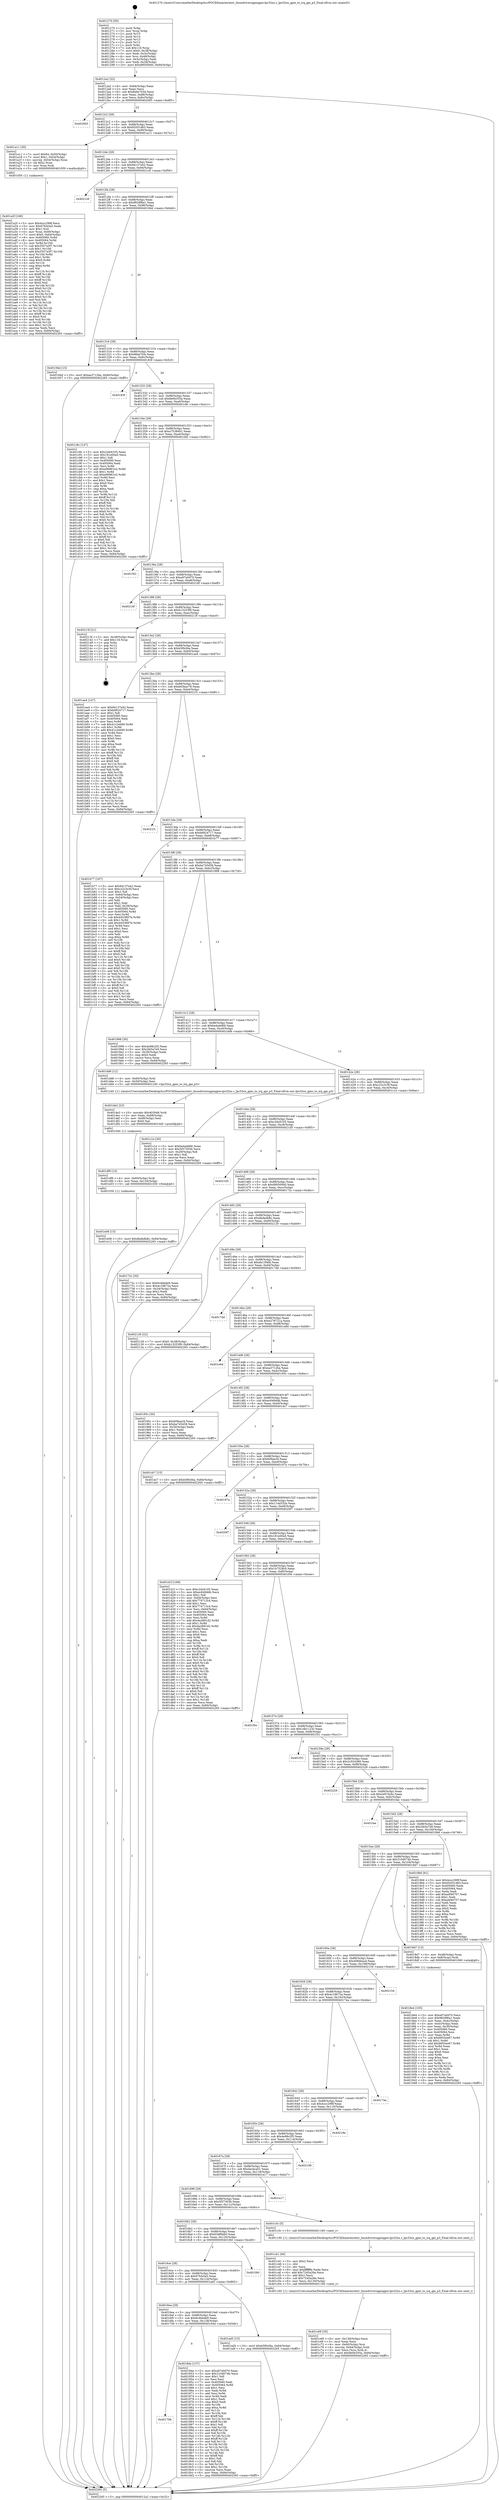 digraph "0x401270" {
  label = "0x401270 (/mnt/c/Users/mathe/Desktop/tcc/POCII/binaries/extr_linuxdriversgpiogpio-lpc32xx.c_lpc32xx_gpio_to_irq_gpi_p3_Final-ollvm.out::main(0))"
  labelloc = "t"
  node[shape=record]

  Entry [label="",width=0.3,height=0.3,shape=circle,fillcolor=black,style=filled]
  "0x4012a2" [label="{
     0x4012a2 [32]\l
     | [instrs]\l
     &nbsp;&nbsp;0x4012a2 \<+6\>: mov -0x84(%rbp),%eax\l
     &nbsp;&nbsp;0x4012a8 \<+2\>: mov %eax,%ecx\l
     &nbsp;&nbsp;0x4012aa \<+6\>: sub $0x8ebe703d,%ecx\l
     &nbsp;&nbsp;0x4012b0 \<+6\>: mov %eax,-0x88(%rbp)\l
     &nbsp;&nbsp;0x4012b6 \<+6\>: mov %ecx,-0x8c(%rbp)\l
     &nbsp;&nbsp;0x4012bc \<+6\>: je 0000000000402065 \<main+0xdf5\>\l
  }"]
  "0x402065" [label="{
     0x402065\l
  }", style=dashed]
  "0x4012c2" [label="{
     0x4012c2 [28]\l
     | [instrs]\l
     &nbsp;&nbsp;0x4012c2 \<+5\>: jmp 00000000004012c7 \<main+0x57\>\l
     &nbsp;&nbsp;0x4012c7 \<+6\>: mov -0x88(%rbp),%eax\l
     &nbsp;&nbsp;0x4012cd \<+5\>: sub $0x92051d63,%eax\l
     &nbsp;&nbsp;0x4012d2 \<+6\>: mov %eax,-0x90(%rbp)\l
     &nbsp;&nbsp;0x4012d8 \<+6\>: je 0000000000401a11 \<main+0x7a1\>\l
  }"]
  Exit [label="",width=0.3,height=0.3,shape=circle,fillcolor=black,style=filled,peripheries=2]
  "0x401a11" [label="{
     0x401a11 [30]\l
     | [instrs]\l
     &nbsp;&nbsp;0x401a11 \<+7\>: movl $0x64,-0x50(%rbp)\l
     &nbsp;&nbsp;0x401a18 \<+7\>: movl $0x1,-0x54(%rbp)\l
     &nbsp;&nbsp;0x401a1f \<+4\>: movslq -0x54(%rbp),%rax\l
     &nbsp;&nbsp;0x401a23 \<+4\>: shl $0x2,%rax\l
     &nbsp;&nbsp;0x401a27 \<+3\>: mov %rax,%rdi\l
     &nbsp;&nbsp;0x401a2a \<+5\>: call 0000000000401050 \<malloc@plt\>\l
     | [calls]\l
     &nbsp;&nbsp;0x401050 \{1\} (unknown)\l
  }"]
  "0x4012de" [label="{
     0x4012de [28]\l
     | [instrs]\l
     &nbsp;&nbsp;0x4012de \<+5\>: jmp 00000000004012e3 \<main+0x73\>\l
     &nbsp;&nbsp;0x4012e3 \<+6\>: mov -0x88(%rbp),%eax\l
     &nbsp;&nbsp;0x4012e9 \<+5\>: sub $0x94137e42,%eax\l
     &nbsp;&nbsp;0x4012ee \<+6\>: mov %eax,-0x94(%rbp)\l
     &nbsp;&nbsp;0x4012f4 \<+6\>: je 00000000004021c6 \<main+0xf56\>\l
  }"]
  "0x401e08" [label="{
     0x401e08 [15]\l
     | [instrs]\l
     &nbsp;&nbsp;0x401e08 \<+10\>: movl $0xdbdedb8c,-0x84(%rbp)\l
     &nbsp;&nbsp;0x401e12 \<+5\>: jmp 0000000000402265 \<main+0xff5\>\l
  }"]
  "0x4021c6" [label="{
     0x4021c6\l
  }", style=dashed]
  "0x4012fa" [label="{
     0x4012fa [28]\l
     | [instrs]\l
     &nbsp;&nbsp;0x4012fa \<+5\>: jmp 00000000004012ff \<main+0x8f\>\l
     &nbsp;&nbsp;0x4012ff \<+6\>: mov -0x88(%rbp),%eax\l
     &nbsp;&nbsp;0x401305 \<+5\>: sub $0x9828f6a1,%eax\l
     &nbsp;&nbsp;0x40130a \<+6\>: mov %eax,-0x98(%rbp)\l
     &nbsp;&nbsp;0x401310 \<+6\>: je 000000000040194d \<main+0x6dd\>\l
  }"]
  "0x401df9" [label="{
     0x401df9 [15]\l
     | [instrs]\l
     &nbsp;&nbsp;0x401df9 \<+4\>: mov -0x60(%rbp),%rdi\l
     &nbsp;&nbsp;0x401dfd \<+6\>: mov %eax,-0x134(%rbp)\l
     &nbsp;&nbsp;0x401e03 \<+5\>: call 0000000000401030 \<free@plt\>\l
     | [calls]\l
     &nbsp;&nbsp;0x401030 \{1\} (unknown)\l
  }"]
  "0x40194d" [label="{
     0x40194d [15]\l
     | [instrs]\l
     &nbsp;&nbsp;0x40194d \<+10\>: movl $0xea3712be,-0x84(%rbp)\l
     &nbsp;&nbsp;0x401957 \<+5\>: jmp 0000000000402265 \<main+0xff5\>\l
  }"]
  "0x401316" [label="{
     0x401316 [28]\l
     | [instrs]\l
     &nbsp;&nbsp;0x401316 \<+5\>: jmp 000000000040131b \<main+0xab\>\l
     &nbsp;&nbsp;0x40131b \<+6\>: mov -0x88(%rbp),%eax\l
     &nbsp;&nbsp;0x401321 \<+5\>: sub $0x98ab7fcb,%eax\l
     &nbsp;&nbsp;0x401326 \<+6\>: mov %eax,-0x9c(%rbp)\l
     &nbsp;&nbsp;0x40132c \<+6\>: je 000000000040183f \<main+0x5cf\>\l
  }"]
  "0x401de2" [label="{
     0x401de2 [23]\l
     | [instrs]\l
     &nbsp;&nbsp;0x401de2 \<+10\>: movabs $0x4030d6,%rdi\l
     &nbsp;&nbsp;0x401dec \<+3\>: mov %eax,-0x68(%rbp)\l
     &nbsp;&nbsp;0x401def \<+3\>: mov -0x68(%rbp),%esi\l
     &nbsp;&nbsp;0x401df2 \<+2\>: mov $0x0,%al\l
     &nbsp;&nbsp;0x401df4 \<+5\>: call 0000000000401040 \<printf@plt\>\l
     | [calls]\l
     &nbsp;&nbsp;0x401040 \{1\} (unknown)\l
  }"]
  "0x40183f" [label="{
     0x40183f\l
  }", style=dashed]
  "0x401332" [label="{
     0x401332 [28]\l
     | [instrs]\l
     &nbsp;&nbsp;0x401332 \<+5\>: jmp 0000000000401337 \<main+0xc7\>\l
     &nbsp;&nbsp;0x401337 \<+6\>: mov -0x88(%rbp),%eax\l
     &nbsp;&nbsp;0x40133d \<+5\>: sub $0x9e0b355a,%eax\l
     &nbsp;&nbsp;0x401342 \<+6\>: mov %eax,-0xa0(%rbp)\l
     &nbsp;&nbsp;0x401348 \<+6\>: je 0000000000401c8c \<main+0xa1c\>\l
  }"]
  "0x401c69" [label="{
     0x401c69 [35]\l
     | [instrs]\l
     &nbsp;&nbsp;0x401c69 \<+6\>: mov -0x130(%rbp),%ecx\l
     &nbsp;&nbsp;0x401c6f \<+3\>: imul %eax,%ecx\l
     &nbsp;&nbsp;0x401c72 \<+4\>: mov -0x60(%rbp),%rsi\l
     &nbsp;&nbsp;0x401c76 \<+4\>: movslq -0x64(%rbp),%rdi\l
     &nbsp;&nbsp;0x401c7a \<+3\>: mov %ecx,(%rsi,%rdi,4)\l
     &nbsp;&nbsp;0x401c7d \<+10\>: movl $0x9e0b355a,-0x84(%rbp)\l
     &nbsp;&nbsp;0x401c87 \<+5\>: jmp 0000000000402265 \<main+0xff5\>\l
  }"]
  "0x401c8c" [label="{
     0x401c8c [147]\l
     | [instrs]\l
     &nbsp;&nbsp;0x401c8c \<+5\>: mov $0xc2dc6105,%eax\l
     &nbsp;&nbsp;0x401c91 \<+5\>: mov $0x181e00a5,%ecx\l
     &nbsp;&nbsp;0x401c96 \<+2\>: mov $0x1,%dl\l
     &nbsp;&nbsp;0x401c98 \<+7\>: mov 0x405060,%esi\l
     &nbsp;&nbsp;0x401c9f \<+7\>: mov 0x405064,%edi\l
     &nbsp;&nbsp;0x401ca6 \<+3\>: mov %esi,%r8d\l
     &nbsp;&nbsp;0x401ca9 \<+7\>: add $0xe96861e2,%r8d\l
     &nbsp;&nbsp;0x401cb0 \<+4\>: sub $0x1,%r8d\l
     &nbsp;&nbsp;0x401cb4 \<+7\>: sub $0xe96861e2,%r8d\l
     &nbsp;&nbsp;0x401cbb \<+4\>: imul %r8d,%esi\l
     &nbsp;&nbsp;0x401cbf \<+3\>: and $0x1,%esi\l
     &nbsp;&nbsp;0x401cc2 \<+3\>: cmp $0x0,%esi\l
     &nbsp;&nbsp;0x401cc5 \<+4\>: sete %r9b\l
     &nbsp;&nbsp;0x401cc9 \<+3\>: cmp $0xa,%edi\l
     &nbsp;&nbsp;0x401ccc \<+4\>: setl %r10b\l
     &nbsp;&nbsp;0x401cd0 \<+3\>: mov %r9b,%r11b\l
     &nbsp;&nbsp;0x401cd3 \<+4\>: xor $0xff,%r11b\l
     &nbsp;&nbsp;0x401cd7 \<+3\>: mov %r10b,%bl\l
     &nbsp;&nbsp;0x401cda \<+3\>: xor $0xff,%bl\l
     &nbsp;&nbsp;0x401cdd \<+3\>: xor $0x0,%dl\l
     &nbsp;&nbsp;0x401ce0 \<+3\>: mov %r11b,%r14b\l
     &nbsp;&nbsp;0x401ce3 \<+4\>: and $0x0,%r14b\l
     &nbsp;&nbsp;0x401ce7 \<+3\>: and %dl,%r9b\l
     &nbsp;&nbsp;0x401cea \<+3\>: mov %bl,%r15b\l
     &nbsp;&nbsp;0x401ced \<+4\>: and $0x0,%r15b\l
     &nbsp;&nbsp;0x401cf1 \<+3\>: and %dl,%r10b\l
     &nbsp;&nbsp;0x401cf4 \<+3\>: or %r9b,%r14b\l
     &nbsp;&nbsp;0x401cf7 \<+3\>: or %r10b,%r15b\l
     &nbsp;&nbsp;0x401cfa \<+3\>: xor %r15b,%r14b\l
     &nbsp;&nbsp;0x401cfd \<+3\>: or %bl,%r11b\l
     &nbsp;&nbsp;0x401d00 \<+4\>: xor $0xff,%r11b\l
     &nbsp;&nbsp;0x401d04 \<+3\>: or $0x0,%dl\l
     &nbsp;&nbsp;0x401d07 \<+3\>: and %dl,%r11b\l
     &nbsp;&nbsp;0x401d0a \<+3\>: or %r11b,%r14b\l
     &nbsp;&nbsp;0x401d0d \<+4\>: test $0x1,%r14b\l
     &nbsp;&nbsp;0x401d11 \<+3\>: cmovne %ecx,%eax\l
     &nbsp;&nbsp;0x401d14 \<+6\>: mov %eax,-0x84(%rbp)\l
     &nbsp;&nbsp;0x401d1a \<+5\>: jmp 0000000000402265 \<main+0xff5\>\l
  }"]
  "0x40134e" [label="{
     0x40134e [28]\l
     | [instrs]\l
     &nbsp;&nbsp;0x40134e \<+5\>: jmp 0000000000401353 \<main+0xe3\>\l
     &nbsp;&nbsp;0x401353 \<+6\>: mov -0x88(%rbp),%eax\l
     &nbsp;&nbsp;0x401359 \<+5\>: sub $0xa7538401,%eax\l
     &nbsp;&nbsp;0x40135e \<+6\>: mov %eax,-0xa4(%rbp)\l
     &nbsp;&nbsp;0x401364 \<+6\>: je 0000000000401fd2 \<main+0xd62\>\l
  }"]
  "0x401c41" [label="{
     0x401c41 [40]\l
     | [instrs]\l
     &nbsp;&nbsp;0x401c41 \<+5\>: mov $0x2,%ecx\l
     &nbsp;&nbsp;0x401c46 \<+1\>: cltd\l
     &nbsp;&nbsp;0x401c47 \<+2\>: idiv %ecx\l
     &nbsp;&nbsp;0x401c49 \<+6\>: imul $0xfffffffe,%edx,%ecx\l
     &nbsp;&nbsp;0x401c4f \<+6\>: add $0x7245a28e,%ecx\l
     &nbsp;&nbsp;0x401c55 \<+3\>: add $0x1,%ecx\l
     &nbsp;&nbsp;0x401c58 \<+6\>: sub $0x7245a28e,%ecx\l
     &nbsp;&nbsp;0x401c5e \<+6\>: mov %ecx,-0x130(%rbp)\l
     &nbsp;&nbsp;0x401c64 \<+5\>: call 0000000000401160 \<next_i\>\l
     | [calls]\l
     &nbsp;&nbsp;0x401160 \{1\} (/mnt/c/Users/mathe/Desktop/tcc/POCII/binaries/extr_linuxdriversgpiogpio-lpc32xx.c_lpc32xx_gpio_to_irq_gpi_p3_Final-ollvm.out::next_i)\l
  }"]
  "0x401fd2" [label="{
     0x401fd2\l
  }", style=dashed]
  "0x40136a" [label="{
     0x40136a [28]\l
     | [instrs]\l
     &nbsp;&nbsp;0x40136a \<+5\>: jmp 000000000040136f \<main+0xff\>\l
     &nbsp;&nbsp;0x40136f \<+6\>: mov -0x88(%rbp),%eax\l
     &nbsp;&nbsp;0x401375 \<+5\>: sub $0xa97a0d70,%eax\l
     &nbsp;&nbsp;0x40137a \<+6\>: mov %eax,-0xa8(%rbp)\l
     &nbsp;&nbsp;0x401380 \<+6\>: je 000000000040216f \<main+0xeff\>\l
  }"]
  "0x401a2f" [label="{
     0x401a2f [166]\l
     | [instrs]\l
     &nbsp;&nbsp;0x401a2f \<+5\>: mov $0x4ccc299f,%ecx\l
     &nbsp;&nbsp;0x401a34 \<+5\>: mov $0x67fcb3a5,%edx\l
     &nbsp;&nbsp;0x401a39 \<+3\>: mov $0x1,%sil\l
     &nbsp;&nbsp;0x401a3c \<+4\>: mov %rax,-0x60(%rbp)\l
     &nbsp;&nbsp;0x401a40 \<+7\>: movl $0x0,-0x64(%rbp)\l
     &nbsp;&nbsp;0x401a47 \<+8\>: mov 0x405060,%r8d\l
     &nbsp;&nbsp;0x401a4f \<+8\>: mov 0x405064,%r9d\l
     &nbsp;&nbsp;0x401a57 \<+3\>: mov %r8d,%r10d\l
     &nbsp;&nbsp;0x401a5a \<+7\>: sub $0x3557a3f7,%r10d\l
     &nbsp;&nbsp;0x401a61 \<+4\>: sub $0x1,%r10d\l
     &nbsp;&nbsp;0x401a65 \<+7\>: add $0x3557a3f7,%r10d\l
     &nbsp;&nbsp;0x401a6c \<+4\>: imul %r10d,%r8d\l
     &nbsp;&nbsp;0x401a70 \<+4\>: and $0x1,%r8d\l
     &nbsp;&nbsp;0x401a74 \<+4\>: cmp $0x0,%r8d\l
     &nbsp;&nbsp;0x401a78 \<+4\>: sete %r11b\l
     &nbsp;&nbsp;0x401a7c \<+4\>: cmp $0xa,%r9d\l
     &nbsp;&nbsp;0x401a80 \<+3\>: setl %bl\l
     &nbsp;&nbsp;0x401a83 \<+3\>: mov %r11b,%r14b\l
     &nbsp;&nbsp;0x401a86 \<+4\>: xor $0xff,%r14b\l
     &nbsp;&nbsp;0x401a8a \<+3\>: mov %bl,%r15b\l
     &nbsp;&nbsp;0x401a8d \<+4\>: xor $0xff,%r15b\l
     &nbsp;&nbsp;0x401a91 \<+4\>: xor $0x0,%sil\l
     &nbsp;&nbsp;0x401a95 \<+3\>: mov %r14b,%r12b\l
     &nbsp;&nbsp;0x401a98 \<+4\>: and $0x0,%r12b\l
     &nbsp;&nbsp;0x401a9c \<+3\>: and %sil,%r11b\l
     &nbsp;&nbsp;0x401a9f \<+3\>: mov %r15b,%r13b\l
     &nbsp;&nbsp;0x401aa2 \<+4\>: and $0x0,%r13b\l
     &nbsp;&nbsp;0x401aa6 \<+3\>: and %sil,%bl\l
     &nbsp;&nbsp;0x401aa9 \<+3\>: or %r11b,%r12b\l
     &nbsp;&nbsp;0x401aac \<+3\>: or %bl,%r13b\l
     &nbsp;&nbsp;0x401aaf \<+3\>: xor %r13b,%r12b\l
     &nbsp;&nbsp;0x401ab2 \<+3\>: or %r15b,%r14b\l
     &nbsp;&nbsp;0x401ab5 \<+4\>: xor $0xff,%r14b\l
     &nbsp;&nbsp;0x401ab9 \<+4\>: or $0x0,%sil\l
     &nbsp;&nbsp;0x401abd \<+3\>: and %sil,%r14b\l
     &nbsp;&nbsp;0x401ac0 \<+3\>: or %r14b,%r12b\l
     &nbsp;&nbsp;0x401ac3 \<+4\>: test $0x1,%r12b\l
     &nbsp;&nbsp;0x401ac7 \<+3\>: cmovne %edx,%ecx\l
     &nbsp;&nbsp;0x401aca \<+6\>: mov %ecx,-0x84(%rbp)\l
     &nbsp;&nbsp;0x401ad0 \<+5\>: jmp 0000000000402265 \<main+0xff5\>\l
  }"]
  "0x40216f" [label="{
     0x40216f\l
  }", style=dashed]
  "0x401386" [label="{
     0x401386 [28]\l
     | [instrs]\l
     &nbsp;&nbsp;0x401386 \<+5\>: jmp 000000000040138b \<main+0x11b\>\l
     &nbsp;&nbsp;0x40138b \<+6\>: mov -0x88(%rbp),%eax\l
     &nbsp;&nbsp;0x401391 \<+5\>: sub $0xb13253f9,%eax\l
     &nbsp;&nbsp;0x401396 \<+6\>: mov %eax,-0xac(%rbp)\l
     &nbsp;&nbsp;0x40139c \<+6\>: je 000000000040213f \<main+0xecf\>\l
  }"]
  "0x4018e4" [label="{
     0x4018e4 [105]\l
     | [instrs]\l
     &nbsp;&nbsp;0x4018e4 \<+5\>: mov $0xa97a0d70,%ecx\l
     &nbsp;&nbsp;0x4018e9 \<+5\>: mov $0x9828f6a1,%edx\l
     &nbsp;&nbsp;0x4018ee \<+3\>: mov %eax,-0x4c(%rbp)\l
     &nbsp;&nbsp;0x4018f1 \<+3\>: mov -0x4c(%rbp),%eax\l
     &nbsp;&nbsp;0x4018f4 \<+3\>: mov %eax,-0x30(%rbp)\l
     &nbsp;&nbsp;0x4018f7 \<+7\>: mov 0x405060,%eax\l
     &nbsp;&nbsp;0x4018fe \<+7\>: mov 0x405064,%esi\l
     &nbsp;&nbsp;0x401905 \<+3\>: mov %eax,%r8d\l
     &nbsp;&nbsp;0x401908 \<+7\>: sub $0x6855ee67,%r8d\l
     &nbsp;&nbsp;0x40190f \<+4\>: sub $0x1,%r8d\l
     &nbsp;&nbsp;0x401913 \<+7\>: add $0x6855ee67,%r8d\l
     &nbsp;&nbsp;0x40191a \<+4\>: imul %r8d,%eax\l
     &nbsp;&nbsp;0x40191e \<+3\>: and $0x1,%eax\l
     &nbsp;&nbsp;0x401921 \<+3\>: cmp $0x0,%eax\l
     &nbsp;&nbsp;0x401924 \<+4\>: sete %r9b\l
     &nbsp;&nbsp;0x401928 \<+3\>: cmp $0xa,%esi\l
     &nbsp;&nbsp;0x40192b \<+4\>: setl %r10b\l
     &nbsp;&nbsp;0x40192f \<+3\>: mov %r9b,%r11b\l
     &nbsp;&nbsp;0x401932 \<+3\>: and %r10b,%r11b\l
     &nbsp;&nbsp;0x401935 \<+3\>: xor %r10b,%r9b\l
     &nbsp;&nbsp;0x401938 \<+3\>: or %r9b,%r11b\l
     &nbsp;&nbsp;0x40193b \<+4\>: test $0x1,%r11b\l
     &nbsp;&nbsp;0x40193f \<+3\>: cmovne %edx,%ecx\l
     &nbsp;&nbsp;0x401942 \<+6\>: mov %ecx,-0x84(%rbp)\l
     &nbsp;&nbsp;0x401948 \<+5\>: jmp 0000000000402265 \<main+0xff5\>\l
  }"]
  "0x40213f" [label="{
     0x40213f [21]\l
     | [instrs]\l
     &nbsp;&nbsp;0x40213f \<+3\>: mov -0x38(%rbp),%eax\l
     &nbsp;&nbsp;0x402142 \<+7\>: add $0x118,%rsp\l
     &nbsp;&nbsp;0x402149 \<+1\>: pop %rbx\l
     &nbsp;&nbsp;0x40214a \<+2\>: pop %r12\l
     &nbsp;&nbsp;0x40214c \<+2\>: pop %r13\l
     &nbsp;&nbsp;0x40214e \<+2\>: pop %r14\l
     &nbsp;&nbsp;0x402150 \<+2\>: pop %r15\l
     &nbsp;&nbsp;0x402152 \<+1\>: pop %rbp\l
     &nbsp;&nbsp;0x402153 \<+1\>: ret\l
  }"]
  "0x4013a2" [label="{
     0x4013a2 [28]\l
     | [instrs]\l
     &nbsp;&nbsp;0x4013a2 \<+5\>: jmp 00000000004013a7 \<main+0x137\>\l
     &nbsp;&nbsp;0x4013a7 \<+6\>: mov -0x88(%rbp),%eax\l
     &nbsp;&nbsp;0x4013ad \<+5\>: sub $0xb5f0cf4a,%eax\l
     &nbsp;&nbsp;0x4013b2 \<+6\>: mov %eax,-0xb0(%rbp)\l
     &nbsp;&nbsp;0x4013b8 \<+6\>: je 0000000000401ae4 \<main+0x874\>\l
  }"]
  "0x401706" [label="{
     0x401706\l
  }", style=dashed]
  "0x401ae4" [label="{
     0x401ae4 [147]\l
     | [instrs]\l
     &nbsp;&nbsp;0x401ae4 \<+5\>: mov $0x94137e42,%eax\l
     &nbsp;&nbsp;0x401ae9 \<+5\>: mov $0xb6824717,%ecx\l
     &nbsp;&nbsp;0x401aee \<+2\>: mov $0x1,%dl\l
     &nbsp;&nbsp;0x401af0 \<+7\>: mov 0x405060,%esi\l
     &nbsp;&nbsp;0x401af7 \<+7\>: mov 0x405064,%edi\l
     &nbsp;&nbsp;0x401afe \<+3\>: mov %esi,%r8d\l
     &nbsp;&nbsp;0x401b01 \<+7\>: sub $0x41c2eb90,%r8d\l
     &nbsp;&nbsp;0x401b08 \<+4\>: sub $0x1,%r8d\l
     &nbsp;&nbsp;0x401b0c \<+7\>: add $0x41c2eb90,%r8d\l
     &nbsp;&nbsp;0x401b13 \<+4\>: imul %r8d,%esi\l
     &nbsp;&nbsp;0x401b17 \<+3\>: and $0x1,%esi\l
     &nbsp;&nbsp;0x401b1a \<+3\>: cmp $0x0,%esi\l
     &nbsp;&nbsp;0x401b1d \<+4\>: sete %r9b\l
     &nbsp;&nbsp;0x401b21 \<+3\>: cmp $0xa,%edi\l
     &nbsp;&nbsp;0x401b24 \<+4\>: setl %r10b\l
     &nbsp;&nbsp;0x401b28 \<+3\>: mov %r9b,%r11b\l
     &nbsp;&nbsp;0x401b2b \<+4\>: xor $0xff,%r11b\l
     &nbsp;&nbsp;0x401b2f \<+3\>: mov %r10b,%bl\l
     &nbsp;&nbsp;0x401b32 \<+3\>: xor $0xff,%bl\l
     &nbsp;&nbsp;0x401b35 \<+3\>: xor $0x0,%dl\l
     &nbsp;&nbsp;0x401b38 \<+3\>: mov %r11b,%r14b\l
     &nbsp;&nbsp;0x401b3b \<+4\>: and $0x0,%r14b\l
     &nbsp;&nbsp;0x401b3f \<+3\>: and %dl,%r9b\l
     &nbsp;&nbsp;0x401b42 \<+3\>: mov %bl,%r15b\l
     &nbsp;&nbsp;0x401b45 \<+4\>: and $0x0,%r15b\l
     &nbsp;&nbsp;0x401b49 \<+3\>: and %dl,%r10b\l
     &nbsp;&nbsp;0x401b4c \<+3\>: or %r9b,%r14b\l
     &nbsp;&nbsp;0x401b4f \<+3\>: or %r10b,%r15b\l
     &nbsp;&nbsp;0x401b52 \<+3\>: xor %r15b,%r14b\l
     &nbsp;&nbsp;0x401b55 \<+3\>: or %bl,%r11b\l
     &nbsp;&nbsp;0x401b58 \<+4\>: xor $0xff,%r11b\l
     &nbsp;&nbsp;0x401b5c \<+3\>: or $0x0,%dl\l
     &nbsp;&nbsp;0x401b5f \<+3\>: and %dl,%r11b\l
     &nbsp;&nbsp;0x401b62 \<+3\>: or %r11b,%r14b\l
     &nbsp;&nbsp;0x401b65 \<+4\>: test $0x1,%r14b\l
     &nbsp;&nbsp;0x401b69 \<+3\>: cmovne %ecx,%eax\l
     &nbsp;&nbsp;0x401b6c \<+6\>: mov %eax,-0x84(%rbp)\l
     &nbsp;&nbsp;0x401b72 \<+5\>: jmp 0000000000402265 \<main+0xff5\>\l
  }"]
  "0x4013be" [label="{
     0x4013be [28]\l
     | [instrs]\l
     &nbsp;&nbsp;0x4013be \<+5\>: jmp 00000000004013c3 \<main+0x153\>\l
     &nbsp;&nbsp;0x4013c3 \<+6\>: mov -0x88(%rbp),%eax\l
     &nbsp;&nbsp;0x4013c9 \<+5\>: sub $0xb63bac78,%eax\l
     &nbsp;&nbsp;0x4013ce \<+6\>: mov %eax,-0xb4(%rbp)\l
     &nbsp;&nbsp;0x4013d4 \<+6\>: je 00000000004021f1 \<main+0xf81\>\l
  }"]
  "0x40184e" [label="{
     0x40184e [137]\l
     | [instrs]\l
     &nbsp;&nbsp;0x40184e \<+5\>: mov $0xa97a0d70,%eax\l
     &nbsp;&nbsp;0x401853 \<+5\>: mov $0x310d074b,%ecx\l
     &nbsp;&nbsp;0x401858 \<+2\>: mov $0x1,%dl\l
     &nbsp;&nbsp;0x40185a \<+2\>: xor %esi,%esi\l
     &nbsp;&nbsp;0x40185c \<+7\>: mov 0x405060,%edi\l
     &nbsp;&nbsp;0x401863 \<+8\>: mov 0x405064,%r8d\l
     &nbsp;&nbsp;0x40186b \<+3\>: sub $0x1,%esi\l
     &nbsp;&nbsp;0x40186e \<+3\>: mov %edi,%r9d\l
     &nbsp;&nbsp;0x401871 \<+3\>: add %esi,%r9d\l
     &nbsp;&nbsp;0x401874 \<+4\>: imul %r9d,%edi\l
     &nbsp;&nbsp;0x401878 \<+3\>: and $0x1,%edi\l
     &nbsp;&nbsp;0x40187b \<+3\>: cmp $0x0,%edi\l
     &nbsp;&nbsp;0x40187e \<+4\>: sete %r10b\l
     &nbsp;&nbsp;0x401882 \<+4\>: cmp $0xa,%r8d\l
     &nbsp;&nbsp;0x401886 \<+4\>: setl %r11b\l
     &nbsp;&nbsp;0x40188a \<+3\>: mov %r10b,%bl\l
     &nbsp;&nbsp;0x40188d \<+3\>: xor $0xff,%bl\l
     &nbsp;&nbsp;0x401890 \<+3\>: mov %r11b,%r14b\l
     &nbsp;&nbsp;0x401893 \<+4\>: xor $0xff,%r14b\l
     &nbsp;&nbsp;0x401897 \<+3\>: xor $0x1,%dl\l
     &nbsp;&nbsp;0x40189a \<+3\>: mov %bl,%r15b\l
     &nbsp;&nbsp;0x40189d \<+4\>: and $0xff,%r15b\l
     &nbsp;&nbsp;0x4018a1 \<+3\>: and %dl,%r10b\l
     &nbsp;&nbsp;0x4018a4 \<+3\>: mov %r14b,%r12b\l
     &nbsp;&nbsp;0x4018a7 \<+4\>: and $0xff,%r12b\l
     &nbsp;&nbsp;0x4018ab \<+3\>: and %dl,%r11b\l
     &nbsp;&nbsp;0x4018ae \<+3\>: or %r10b,%r15b\l
     &nbsp;&nbsp;0x4018b1 \<+3\>: or %r11b,%r12b\l
     &nbsp;&nbsp;0x4018b4 \<+3\>: xor %r12b,%r15b\l
     &nbsp;&nbsp;0x4018b7 \<+3\>: or %r14b,%bl\l
     &nbsp;&nbsp;0x4018ba \<+3\>: xor $0xff,%bl\l
     &nbsp;&nbsp;0x4018bd \<+3\>: or $0x1,%dl\l
     &nbsp;&nbsp;0x4018c0 \<+2\>: and %dl,%bl\l
     &nbsp;&nbsp;0x4018c2 \<+3\>: or %bl,%r15b\l
     &nbsp;&nbsp;0x4018c5 \<+4\>: test $0x1,%r15b\l
     &nbsp;&nbsp;0x4018c9 \<+3\>: cmovne %ecx,%eax\l
     &nbsp;&nbsp;0x4018cc \<+6\>: mov %eax,-0x84(%rbp)\l
     &nbsp;&nbsp;0x4018d2 \<+5\>: jmp 0000000000402265 \<main+0xff5\>\l
  }"]
  "0x4021f1" [label="{
     0x4021f1\l
  }", style=dashed]
  "0x4013da" [label="{
     0x4013da [28]\l
     | [instrs]\l
     &nbsp;&nbsp;0x4013da \<+5\>: jmp 00000000004013df \<main+0x16f\>\l
     &nbsp;&nbsp;0x4013df \<+6\>: mov -0x88(%rbp),%eax\l
     &nbsp;&nbsp;0x4013e5 \<+5\>: sub $0xb6824717,%eax\l
     &nbsp;&nbsp;0x4013ea \<+6\>: mov %eax,-0xb8(%rbp)\l
     &nbsp;&nbsp;0x4013f0 \<+6\>: je 0000000000401b77 \<main+0x907\>\l
  }"]
  "0x4016ea" [label="{
     0x4016ea [28]\l
     | [instrs]\l
     &nbsp;&nbsp;0x4016ea \<+5\>: jmp 00000000004016ef \<main+0x47f\>\l
     &nbsp;&nbsp;0x4016ef \<+6\>: mov -0x88(%rbp),%eax\l
     &nbsp;&nbsp;0x4016f5 \<+5\>: sub $0x6c4bbde9,%eax\l
     &nbsp;&nbsp;0x4016fa \<+6\>: mov %eax,-0x128(%rbp)\l
     &nbsp;&nbsp;0x401700 \<+6\>: je 000000000040184e \<main+0x5de\>\l
  }"]
  "0x401b77" [label="{
     0x401b77 [167]\l
     | [instrs]\l
     &nbsp;&nbsp;0x401b77 \<+5\>: mov $0x94137e42,%eax\l
     &nbsp;&nbsp;0x401b7c \<+5\>: mov $0xc22c3c5f,%ecx\l
     &nbsp;&nbsp;0x401b81 \<+2\>: mov $0x1,%dl\l
     &nbsp;&nbsp;0x401b83 \<+3\>: mov -0x64(%rbp),%esi\l
     &nbsp;&nbsp;0x401b86 \<+3\>: cmp -0x54(%rbp),%esi\l
     &nbsp;&nbsp;0x401b89 \<+4\>: setl %dil\l
     &nbsp;&nbsp;0x401b8d \<+4\>: and $0x1,%dil\l
     &nbsp;&nbsp;0x401b91 \<+4\>: mov %dil,-0x29(%rbp)\l
     &nbsp;&nbsp;0x401b95 \<+7\>: mov 0x405060,%esi\l
     &nbsp;&nbsp;0x401b9c \<+8\>: mov 0x405064,%r8d\l
     &nbsp;&nbsp;0x401ba4 \<+3\>: mov %esi,%r9d\l
     &nbsp;&nbsp;0x401ba7 \<+7\>: sub $0x4453897b,%r9d\l
     &nbsp;&nbsp;0x401bae \<+4\>: sub $0x1,%r9d\l
     &nbsp;&nbsp;0x401bb2 \<+7\>: add $0x4453897b,%r9d\l
     &nbsp;&nbsp;0x401bb9 \<+4\>: imul %r9d,%esi\l
     &nbsp;&nbsp;0x401bbd \<+3\>: and $0x1,%esi\l
     &nbsp;&nbsp;0x401bc0 \<+3\>: cmp $0x0,%esi\l
     &nbsp;&nbsp;0x401bc3 \<+4\>: sete %dil\l
     &nbsp;&nbsp;0x401bc7 \<+4\>: cmp $0xa,%r8d\l
     &nbsp;&nbsp;0x401bcb \<+4\>: setl %r10b\l
     &nbsp;&nbsp;0x401bcf \<+3\>: mov %dil,%r11b\l
     &nbsp;&nbsp;0x401bd2 \<+4\>: xor $0xff,%r11b\l
     &nbsp;&nbsp;0x401bd6 \<+3\>: mov %r10b,%bl\l
     &nbsp;&nbsp;0x401bd9 \<+3\>: xor $0xff,%bl\l
     &nbsp;&nbsp;0x401bdc \<+3\>: xor $0x0,%dl\l
     &nbsp;&nbsp;0x401bdf \<+3\>: mov %r11b,%r14b\l
     &nbsp;&nbsp;0x401be2 \<+4\>: and $0x0,%r14b\l
     &nbsp;&nbsp;0x401be6 \<+3\>: and %dl,%dil\l
     &nbsp;&nbsp;0x401be9 \<+3\>: mov %bl,%r15b\l
     &nbsp;&nbsp;0x401bec \<+4\>: and $0x0,%r15b\l
     &nbsp;&nbsp;0x401bf0 \<+3\>: and %dl,%r10b\l
     &nbsp;&nbsp;0x401bf3 \<+3\>: or %dil,%r14b\l
     &nbsp;&nbsp;0x401bf6 \<+3\>: or %r10b,%r15b\l
     &nbsp;&nbsp;0x401bf9 \<+3\>: xor %r15b,%r14b\l
     &nbsp;&nbsp;0x401bfc \<+3\>: or %bl,%r11b\l
     &nbsp;&nbsp;0x401bff \<+4\>: xor $0xff,%r11b\l
     &nbsp;&nbsp;0x401c03 \<+3\>: or $0x0,%dl\l
     &nbsp;&nbsp;0x401c06 \<+3\>: and %dl,%r11b\l
     &nbsp;&nbsp;0x401c09 \<+3\>: or %r11b,%r14b\l
     &nbsp;&nbsp;0x401c0c \<+4\>: test $0x1,%r14b\l
     &nbsp;&nbsp;0x401c10 \<+3\>: cmovne %ecx,%eax\l
     &nbsp;&nbsp;0x401c13 \<+6\>: mov %eax,-0x84(%rbp)\l
     &nbsp;&nbsp;0x401c19 \<+5\>: jmp 0000000000402265 \<main+0xff5\>\l
  }"]
  "0x4013f6" [label="{
     0x4013f6 [28]\l
     | [instrs]\l
     &nbsp;&nbsp;0x4013f6 \<+5\>: jmp 00000000004013fb \<main+0x18b\>\l
     &nbsp;&nbsp;0x4013fb \<+6\>: mov -0x88(%rbp),%eax\l
     &nbsp;&nbsp;0x401401 \<+5\>: sub $0xba745458,%eax\l
     &nbsp;&nbsp;0x401406 \<+6\>: mov %eax,-0xbc(%rbp)\l
     &nbsp;&nbsp;0x40140c \<+6\>: je 0000000000401998 \<main+0x728\>\l
  }"]
  "0x401ad5" [label="{
     0x401ad5 [15]\l
     | [instrs]\l
     &nbsp;&nbsp;0x401ad5 \<+10\>: movl $0xb5f0cf4a,-0x84(%rbp)\l
     &nbsp;&nbsp;0x401adf \<+5\>: jmp 0000000000402265 \<main+0xff5\>\l
  }"]
  "0x401998" [label="{
     0x401998 [30]\l
     | [instrs]\l
     &nbsp;&nbsp;0x401998 \<+5\>: mov $0x4e98c2f3,%eax\l
     &nbsp;&nbsp;0x40199d \<+5\>: mov $0x2fe5a7e9,%ecx\l
     &nbsp;&nbsp;0x4019a2 \<+3\>: mov -0x30(%rbp),%edx\l
     &nbsp;&nbsp;0x4019a5 \<+3\>: cmp $0x0,%edx\l
     &nbsp;&nbsp;0x4019a8 \<+3\>: cmove %ecx,%eax\l
     &nbsp;&nbsp;0x4019ab \<+6\>: mov %eax,-0x84(%rbp)\l
     &nbsp;&nbsp;0x4019b1 \<+5\>: jmp 0000000000402265 \<main+0xff5\>\l
  }"]
  "0x401412" [label="{
     0x401412 [28]\l
     | [instrs]\l
     &nbsp;&nbsp;0x401412 \<+5\>: jmp 0000000000401417 \<main+0x1a7\>\l
     &nbsp;&nbsp;0x401417 \<+6\>: mov -0x88(%rbp),%eax\l
     &nbsp;&nbsp;0x40141d \<+5\>: sub $0xbe4add66,%eax\l
     &nbsp;&nbsp;0x401422 \<+6\>: mov %eax,-0xc0(%rbp)\l
     &nbsp;&nbsp;0x401428 \<+6\>: je 0000000000401dd6 \<main+0xb66\>\l
  }"]
  "0x4016ce" [label="{
     0x4016ce [28]\l
     | [instrs]\l
     &nbsp;&nbsp;0x4016ce \<+5\>: jmp 00000000004016d3 \<main+0x463\>\l
     &nbsp;&nbsp;0x4016d3 \<+6\>: mov -0x88(%rbp),%eax\l
     &nbsp;&nbsp;0x4016d9 \<+5\>: sub $0x67fcb3a5,%eax\l
     &nbsp;&nbsp;0x4016de \<+6\>: mov %eax,-0x124(%rbp)\l
     &nbsp;&nbsp;0x4016e4 \<+6\>: je 0000000000401ad5 \<main+0x865\>\l
  }"]
  "0x401dd6" [label="{
     0x401dd6 [12]\l
     | [instrs]\l
     &nbsp;&nbsp;0x401dd6 \<+4\>: mov -0x60(%rbp),%rdi\l
     &nbsp;&nbsp;0x401dda \<+3\>: mov -0x50(%rbp),%esi\l
     &nbsp;&nbsp;0x401ddd \<+5\>: call 0000000000401240 \<lpc32xx_gpio_to_irq_gpi_p3\>\l
     | [calls]\l
     &nbsp;&nbsp;0x401240 \{1\} (/mnt/c/Users/mathe/Desktop/tcc/POCII/binaries/extr_linuxdriversgpiogpio-lpc32xx.c_lpc32xx_gpio_to_irq_gpi_p3_Final-ollvm.out::lpc32xx_gpio_to_irq_gpi_p3)\l
  }"]
  "0x40142e" [label="{
     0x40142e [28]\l
     | [instrs]\l
     &nbsp;&nbsp;0x40142e \<+5\>: jmp 0000000000401433 \<main+0x1c3\>\l
     &nbsp;&nbsp;0x401433 \<+6\>: mov -0x88(%rbp),%eax\l
     &nbsp;&nbsp;0x401439 \<+5\>: sub $0xc22c3c5f,%eax\l
     &nbsp;&nbsp;0x40143e \<+6\>: mov %eax,-0xc4(%rbp)\l
     &nbsp;&nbsp;0x401444 \<+6\>: je 0000000000401c1e \<main+0x9ae\>\l
  }"]
  "0x401f40" [label="{
     0x401f40\l
  }", style=dashed]
  "0x401c1e" [label="{
     0x401c1e [30]\l
     | [instrs]\l
     &nbsp;&nbsp;0x401c1e \<+5\>: mov $0xbe4add66,%eax\l
     &nbsp;&nbsp;0x401c23 \<+5\>: mov $0x5f37303b,%ecx\l
     &nbsp;&nbsp;0x401c28 \<+3\>: mov -0x29(%rbp),%dl\l
     &nbsp;&nbsp;0x401c2b \<+3\>: test $0x1,%dl\l
     &nbsp;&nbsp;0x401c2e \<+3\>: cmovne %ecx,%eax\l
     &nbsp;&nbsp;0x401c31 \<+6\>: mov %eax,-0x84(%rbp)\l
     &nbsp;&nbsp;0x401c37 \<+5\>: jmp 0000000000402265 \<main+0xff5\>\l
  }"]
  "0x40144a" [label="{
     0x40144a [28]\l
     | [instrs]\l
     &nbsp;&nbsp;0x40144a \<+5\>: jmp 000000000040144f \<main+0x1df\>\l
     &nbsp;&nbsp;0x40144f \<+6\>: mov -0x88(%rbp),%eax\l
     &nbsp;&nbsp;0x401455 \<+5\>: sub $0xc2dc6105,%eax\l
     &nbsp;&nbsp;0x40145a \<+6\>: mov %eax,-0xc8(%rbp)\l
     &nbsp;&nbsp;0x401460 \<+6\>: je 00000000004021d5 \<main+0xf65\>\l
  }"]
  "0x4016b2" [label="{
     0x4016b2 [28]\l
     | [instrs]\l
     &nbsp;&nbsp;0x4016b2 \<+5\>: jmp 00000000004016b7 \<main+0x447\>\l
     &nbsp;&nbsp;0x4016b7 \<+6\>: mov -0x88(%rbp),%eax\l
     &nbsp;&nbsp;0x4016bd \<+5\>: sub $0x63df6bb0,%eax\l
     &nbsp;&nbsp;0x4016c2 \<+6\>: mov %eax,-0x120(%rbp)\l
     &nbsp;&nbsp;0x4016c8 \<+6\>: je 0000000000401f40 \<main+0xcd0\>\l
  }"]
  "0x4021d5" [label="{
     0x4021d5\l
  }", style=dashed]
  "0x401466" [label="{
     0x401466 [28]\l
     | [instrs]\l
     &nbsp;&nbsp;0x401466 \<+5\>: jmp 000000000040146b \<main+0x1fb\>\l
     &nbsp;&nbsp;0x40146b \<+6\>: mov -0x88(%rbp),%eax\l
     &nbsp;&nbsp;0x401471 \<+5\>: sub $0xd9050940,%eax\l
     &nbsp;&nbsp;0x401476 \<+6\>: mov %eax,-0xcc(%rbp)\l
     &nbsp;&nbsp;0x40147c \<+6\>: je 000000000040172c \<main+0x4bc\>\l
  }"]
  "0x401c3c" [label="{
     0x401c3c [5]\l
     | [instrs]\l
     &nbsp;&nbsp;0x401c3c \<+5\>: call 0000000000401160 \<next_i\>\l
     | [calls]\l
     &nbsp;&nbsp;0x401160 \{1\} (/mnt/c/Users/mathe/Desktop/tcc/POCII/binaries/extr_linuxdriversgpiogpio-lpc32xx.c_lpc32xx_gpio_to_irq_gpi_p3_Final-ollvm.out::next_i)\l
  }"]
  "0x40172c" [label="{
     0x40172c [30]\l
     | [instrs]\l
     &nbsp;&nbsp;0x40172c \<+5\>: mov $0x6c4bbde9,%eax\l
     &nbsp;&nbsp;0x401731 \<+5\>: mov $0x4c18672a,%ecx\l
     &nbsp;&nbsp;0x401736 \<+3\>: mov -0x34(%rbp),%edx\l
     &nbsp;&nbsp;0x401739 \<+3\>: cmp $0x2,%edx\l
     &nbsp;&nbsp;0x40173c \<+3\>: cmovne %ecx,%eax\l
     &nbsp;&nbsp;0x40173f \<+6\>: mov %eax,-0x84(%rbp)\l
     &nbsp;&nbsp;0x401745 \<+5\>: jmp 0000000000402265 \<main+0xff5\>\l
  }"]
  "0x401482" [label="{
     0x401482 [28]\l
     | [instrs]\l
     &nbsp;&nbsp;0x401482 \<+5\>: jmp 0000000000401487 \<main+0x217\>\l
     &nbsp;&nbsp;0x401487 \<+6\>: mov -0x88(%rbp),%eax\l
     &nbsp;&nbsp;0x40148d \<+5\>: sub $0xdbdedb8c,%eax\l
     &nbsp;&nbsp;0x401492 \<+6\>: mov %eax,-0xd0(%rbp)\l
     &nbsp;&nbsp;0x401498 \<+6\>: je 0000000000402129 \<main+0xeb9\>\l
  }"]
  "0x402265" [label="{
     0x402265 [5]\l
     | [instrs]\l
     &nbsp;&nbsp;0x402265 \<+5\>: jmp 00000000004012a2 \<main+0x32\>\l
  }"]
  "0x401270" [label="{
     0x401270 [50]\l
     | [instrs]\l
     &nbsp;&nbsp;0x401270 \<+1\>: push %rbp\l
     &nbsp;&nbsp;0x401271 \<+3\>: mov %rsp,%rbp\l
     &nbsp;&nbsp;0x401274 \<+2\>: push %r15\l
     &nbsp;&nbsp;0x401276 \<+2\>: push %r14\l
     &nbsp;&nbsp;0x401278 \<+2\>: push %r13\l
     &nbsp;&nbsp;0x40127a \<+2\>: push %r12\l
     &nbsp;&nbsp;0x40127c \<+1\>: push %rbx\l
     &nbsp;&nbsp;0x40127d \<+7\>: sub $0x118,%rsp\l
     &nbsp;&nbsp;0x401284 \<+7\>: movl $0x0,-0x38(%rbp)\l
     &nbsp;&nbsp;0x40128b \<+3\>: mov %edi,-0x3c(%rbp)\l
     &nbsp;&nbsp;0x40128e \<+4\>: mov %rsi,-0x48(%rbp)\l
     &nbsp;&nbsp;0x401292 \<+3\>: mov -0x3c(%rbp),%edi\l
     &nbsp;&nbsp;0x401295 \<+3\>: mov %edi,-0x34(%rbp)\l
     &nbsp;&nbsp;0x401298 \<+10\>: movl $0xd9050940,-0x84(%rbp)\l
  }"]
  "0x401696" [label="{
     0x401696 [28]\l
     | [instrs]\l
     &nbsp;&nbsp;0x401696 \<+5\>: jmp 000000000040169b \<main+0x42b\>\l
     &nbsp;&nbsp;0x40169b \<+6\>: mov -0x88(%rbp),%eax\l
     &nbsp;&nbsp;0x4016a1 \<+5\>: sub $0x5f37303b,%eax\l
     &nbsp;&nbsp;0x4016a6 \<+6\>: mov %eax,-0x11c(%rbp)\l
     &nbsp;&nbsp;0x4016ac \<+6\>: je 0000000000401c3c \<main+0x9cc\>\l
  }"]
  "0x402129" [label="{
     0x402129 [22]\l
     | [instrs]\l
     &nbsp;&nbsp;0x402129 \<+7\>: movl $0x0,-0x38(%rbp)\l
     &nbsp;&nbsp;0x402130 \<+10\>: movl $0xb13253f9,-0x84(%rbp)\l
     &nbsp;&nbsp;0x40213a \<+5\>: jmp 0000000000402265 \<main+0xff5\>\l
  }"]
  "0x40149e" [label="{
     0x40149e [28]\l
     | [instrs]\l
     &nbsp;&nbsp;0x40149e \<+5\>: jmp 00000000004014a3 \<main+0x233\>\l
     &nbsp;&nbsp;0x4014a3 \<+6\>: mov -0x88(%rbp),%eax\l
     &nbsp;&nbsp;0x4014a9 \<+5\>: sub $0xde13f4fd,%eax\l
     &nbsp;&nbsp;0x4014ae \<+6\>: mov %eax,-0xd4(%rbp)\l
     &nbsp;&nbsp;0x4014b4 \<+6\>: je 00000000004017dd \<main+0x56d\>\l
  }"]
  "0x401e17" [label="{
     0x401e17\l
  }", style=dashed]
  "0x4017dd" [label="{
     0x4017dd\l
  }", style=dashed]
  "0x4014ba" [label="{
     0x4014ba [28]\l
     | [instrs]\l
     &nbsp;&nbsp;0x4014ba \<+5\>: jmp 00000000004014bf \<main+0x24f\>\l
     &nbsp;&nbsp;0x4014bf \<+6\>: mov -0x88(%rbp),%eax\l
     &nbsp;&nbsp;0x4014c5 \<+5\>: sub $0xe276721a,%eax\l
     &nbsp;&nbsp;0x4014ca \<+6\>: mov %eax,-0xd8(%rbp)\l
     &nbsp;&nbsp;0x4014d0 \<+6\>: je 0000000000401e6d \<main+0xbfd\>\l
  }"]
  "0x40167a" [label="{
     0x40167a [28]\l
     | [instrs]\l
     &nbsp;&nbsp;0x40167a \<+5\>: jmp 000000000040167f \<main+0x40f\>\l
     &nbsp;&nbsp;0x40167f \<+6\>: mov -0x88(%rbp),%eax\l
     &nbsp;&nbsp;0x401685 \<+5\>: sub $0x4ecbca01,%eax\l
     &nbsp;&nbsp;0x40168a \<+6\>: mov %eax,-0x118(%rbp)\l
     &nbsp;&nbsp;0x401690 \<+6\>: je 0000000000401e17 \<main+0xba7\>\l
  }"]
  "0x401e6d" [label="{
     0x401e6d\l
  }", style=dashed]
  "0x4014d6" [label="{
     0x4014d6 [28]\l
     | [instrs]\l
     &nbsp;&nbsp;0x4014d6 \<+5\>: jmp 00000000004014db \<main+0x26b\>\l
     &nbsp;&nbsp;0x4014db \<+6\>: mov -0x88(%rbp),%eax\l
     &nbsp;&nbsp;0x4014e1 \<+5\>: sub $0xea3712be,%eax\l
     &nbsp;&nbsp;0x4014e6 \<+6\>: mov %eax,-0xdc(%rbp)\l
     &nbsp;&nbsp;0x4014ec \<+6\>: je 000000000040195c \<main+0x6ec\>\l
  }"]
  "0x402106" [label="{
     0x402106\l
  }", style=dashed]
  "0x40195c" [label="{
     0x40195c [30]\l
     | [instrs]\l
     &nbsp;&nbsp;0x40195c \<+5\>: mov $0x609aa34,%eax\l
     &nbsp;&nbsp;0x401961 \<+5\>: mov $0xba745458,%ecx\l
     &nbsp;&nbsp;0x401966 \<+3\>: mov -0x30(%rbp),%edx\l
     &nbsp;&nbsp;0x401969 \<+3\>: cmp $0x1,%edx\l
     &nbsp;&nbsp;0x40196c \<+3\>: cmovl %ecx,%eax\l
     &nbsp;&nbsp;0x40196f \<+6\>: mov %eax,-0x84(%rbp)\l
     &nbsp;&nbsp;0x401975 \<+5\>: jmp 0000000000402265 \<main+0xff5\>\l
  }"]
  "0x4014f2" [label="{
     0x4014f2 [28]\l
     | [instrs]\l
     &nbsp;&nbsp;0x4014f2 \<+5\>: jmp 00000000004014f7 \<main+0x287\>\l
     &nbsp;&nbsp;0x4014f7 \<+6\>: mov -0x88(%rbp),%eax\l
     &nbsp;&nbsp;0x4014fd \<+5\>: sub $0xec649ddb,%eax\l
     &nbsp;&nbsp;0x401502 \<+6\>: mov %eax,-0xe0(%rbp)\l
     &nbsp;&nbsp;0x401508 \<+6\>: je 0000000000401dc7 \<main+0xb57\>\l
  }"]
  "0x40165e" [label="{
     0x40165e [28]\l
     | [instrs]\l
     &nbsp;&nbsp;0x40165e \<+5\>: jmp 0000000000401663 \<main+0x3f3\>\l
     &nbsp;&nbsp;0x401663 \<+6\>: mov -0x88(%rbp),%eax\l
     &nbsp;&nbsp;0x401669 \<+5\>: sub $0x4e98c2f3,%eax\l
     &nbsp;&nbsp;0x40166e \<+6\>: mov %eax,-0x114(%rbp)\l
     &nbsp;&nbsp;0x401674 \<+6\>: je 0000000000402106 \<main+0xe96\>\l
  }"]
  "0x401dc7" [label="{
     0x401dc7 [15]\l
     | [instrs]\l
     &nbsp;&nbsp;0x401dc7 \<+10\>: movl $0xb5f0cf4a,-0x84(%rbp)\l
     &nbsp;&nbsp;0x401dd1 \<+5\>: jmp 0000000000402265 \<main+0xff5\>\l
  }"]
  "0x40150e" [label="{
     0x40150e [28]\l
     | [instrs]\l
     &nbsp;&nbsp;0x40150e \<+5\>: jmp 0000000000401513 \<main+0x2a3\>\l
     &nbsp;&nbsp;0x401513 \<+6\>: mov -0x88(%rbp),%eax\l
     &nbsp;&nbsp;0x401519 \<+5\>: sub $0x609aa34,%eax\l
     &nbsp;&nbsp;0x40151e \<+6\>: mov %eax,-0xe4(%rbp)\l
     &nbsp;&nbsp;0x401524 \<+6\>: je 000000000040197a \<main+0x70a\>\l
  }"]
  "0x40218e" [label="{
     0x40218e\l
  }", style=dashed]
  "0x40197a" [label="{
     0x40197a\l
  }", style=dashed]
  "0x40152a" [label="{
     0x40152a [28]\l
     | [instrs]\l
     &nbsp;&nbsp;0x40152a \<+5\>: jmp 000000000040152f \<main+0x2bf\>\l
     &nbsp;&nbsp;0x40152f \<+6\>: mov -0x88(%rbp),%eax\l
     &nbsp;&nbsp;0x401535 \<+5\>: sub $0x114d332e,%eax\l
     &nbsp;&nbsp;0x40153a \<+6\>: mov %eax,-0xe8(%rbp)\l
     &nbsp;&nbsp;0x401540 \<+6\>: je 00000000004020f7 \<main+0xe87\>\l
  }"]
  "0x401642" [label="{
     0x401642 [28]\l
     | [instrs]\l
     &nbsp;&nbsp;0x401642 \<+5\>: jmp 0000000000401647 \<main+0x3d7\>\l
     &nbsp;&nbsp;0x401647 \<+6\>: mov -0x88(%rbp),%eax\l
     &nbsp;&nbsp;0x40164d \<+5\>: sub $0x4ccc299f,%eax\l
     &nbsp;&nbsp;0x401652 \<+6\>: mov %eax,-0x110(%rbp)\l
     &nbsp;&nbsp;0x401658 \<+6\>: je 000000000040218e \<main+0xf1e\>\l
  }"]
  "0x4020f7" [label="{
     0x4020f7\l
  }", style=dashed]
  "0x401546" [label="{
     0x401546 [28]\l
     | [instrs]\l
     &nbsp;&nbsp;0x401546 \<+5\>: jmp 000000000040154b \<main+0x2db\>\l
     &nbsp;&nbsp;0x40154b \<+6\>: mov -0x88(%rbp),%eax\l
     &nbsp;&nbsp;0x401551 \<+5\>: sub $0x181e00a5,%eax\l
     &nbsp;&nbsp;0x401556 \<+6\>: mov %eax,-0xec(%rbp)\l
     &nbsp;&nbsp;0x40155c \<+6\>: je 0000000000401d1f \<main+0xaaf\>\l
  }"]
  "0x40174a" [label="{
     0x40174a\l
  }", style=dashed]
  "0x401d1f" [label="{
     0x401d1f [168]\l
     | [instrs]\l
     &nbsp;&nbsp;0x401d1f \<+5\>: mov $0xc2dc6105,%eax\l
     &nbsp;&nbsp;0x401d24 \<+5\>: mov $0xec649ddb,%ecx\l
     &nbsp;&nbsp;0x401d29 \<+2\>: mov $0x1,%dl\l
     &nbsp;&nbsp;0x401d2b \<+3\>: mov -0x64(%rbp),%esi\l
     &nbsp;&nbsp;0x401d2e \<+6\>: add $0x774713c4,%esi\l
     &nbsp;&nbsp;0x401d34 \<+3\>: add $0x1,%esi\l
     &nbsp;&nbsp;0x401d37 \<+6\>: sub $0x774713c4,%esi\l
     &nbsp;&nbsp;0x401d3d \<+3\>: mov %esi,-0x64(%rbp)\l
     &nbsp;&nbsp;0x401d40 \<+7\>: mov 0x405060,%esi\l
     &nbsp;&nbsp;0x401d47 \<+7\>: mov 0x405064,%edi\l
     &nbsp;&nbsp;0x401d4e \<+3\>: mov %esi,%r8d\l
     &nbsp;&nbsp;0x401d51 \<+7\>: add $0x4a2891d2,%r8d\l
     &nbsp;&nbsp;0x401d58 \<+4\>: sub $0x1,%r8d\l
     &nbsp;&nbsp;0x401d5c \<+7\>: sub $0x4a2891d2,%r8d\l
     &nbsp;&nbsp;0x401d63 \<+4\>: imul %r8d,%esi\l
     &nbsp;&nbsp;0x401d67 \<+3\>: and $0x1,%esi\l
     &nbsp;&nbsp;0x401d6a \<+3\>: cmp $0x0,%esi\l
     &nbsp;&nbsp;0x401d6d \<+4\>: sete %r9b\l
     &nbsp;&nbsp;0x401d71 \<+3\>: cmp $0xa,%edi\l
     &nbsp;&nbsp;0x401d74 \<+4\>: setl %r10b\l
     &nbsp;&nbsp;0x401d78 \<+3\>: mov %r9b,%r11b\l
     &nbsp;&nbsp;0x401d7b \<+4\>: xor $0xff,%r11b\l
     &nbsp;&nbsp;0x401d7f \<+3\>: mov %r10b,%bl\l
     &nbsp;&nbsp;0x401d82 \<+3\>: xor $0xff,%bl\l
     &nbsp;&nbsp;0x401d85 \<+3\>: xor $0x0,%dl\l
     &nbsp;&nbsp;0x401d88 \<+3\>: mov %r11b,%r14b\l
     &nbsp;&nbsp;0x401d8b \<+4\>: and $0x0,%r14b\l
     &nbsp;&nbsp;0x401d8f \<+3\>: and %dl,%r9b\l
     &nbsp;&nbsp;0x401d92 \<+3\>: mov %bl,%r15b\l
     &nbsp;&nbsp;0x401d95 \<+4\>: and $0x0,%r15b\l
     &nbsp;&nbsp;0x401d99 \<+3\>: and %dl,%r10b\l
     &nbsp;&nbsp;0x401d9c \<+3\>: or %r9b,%r14b\l
     &nbsp;&nbsp;0x401d9f \<+3\>: or %r10b,%r15b\l
     &nbsp;&nbsp;0x401da2 \<+3\>: xor %r15b,%r14b\l
     &nbsp;&nbsp;0x401da5 \<+3\>: or %bl,%r11b\l
     &nbsp;&nbsp;0x401da8 \<+4\>: xor $0xff,%r11b\l
     &nbsp;&nbsp;0x401dac \<+3\>: or $0x0,%dl\l
     &nbsp;&nbsp;0x401daf \<+3\>: and %dl,%r11b\l
     &nbsp;&nbsp;0x401db2 \<+3\>: or %r11b,%r14b\l
     &nbsp;&nbsp;0x401db5 \<+4\>: test $0x1,%r14b\l
     &nbsp;&nbsp;0x401db9 \<+3\>: cmovne %ecx,%eax\l
     &nbsp;&nbsp;0x401dbc \<+6\>: mov %eax,-0x84(%rbp)\l
     &nbsp;&nbsp;0x401dc2 \<+5\>: jmp 0000000000402265 \<main+0xff5\>\l
  }"]
  "0x401562" [label="{
     0x401562 [28]\l
     | [instrs]\l
     &nbsp;&nbsp;0x401562 \<+5\>: jmp 0000000000401567 \<main+0x2f7\>\l
     &nbsp;&nbsp;0x401567 \<+6\>: mov -0x88(%rbp),%eax\l
     &nbsp;&nbsp;0x40156d \<+5\>: sub $0x1b7528c0,%eax\l
     &nbsp;&nbsp;0x401572 \<+6\>: mov %eax,-0xf0(%rbp)\l
     &nbsp;&nbsp;0x401578 \<+6\>: je 0000000000401f5e \<main+0xcee\>\l
  }"]
  "0x401626" [label="{
     0x401626 [28]\l
     | [instrs]\l
     &nbsp;&nbsp;0x401626 \<+5\>: jmp 000000000040162b \<main+0x3bb\>\l
     &nbsp;&nbsp;0x40162b \<+6\>: mov -0x88(%rbp),%eax\l
     &nbsp;&nbsp;0x401631 \<+5\>: sub $0x4c18672a,%eax\l
     &nbsp;&nbsp;0x401636 \<+6\>: mov %eax,-0x10c(%rbp)\l
     &nbsp;&nbsp;0x40163c \<+6\>: je 000000000040174a \<main+0x4da\>\l
  }"]
  "0x401f5e" [label="{
     0x401f5e\l
  }", style=dashed]
  "0x40157e" [label="{
     0x40157e [28]\l
     | [instrs]\l
     &nbsp;&nbsp;0x40157e \<+5\>: jmp 0000000000401583 \<main+0x313\>\l
     &nbsp;&nbsp;0x401583 \<+6\>: mov -0x88(%rbp),%eax\l
     &nbsp;&nbsp;0x401589 \<+5\>: sub $0x1db1123c,%eax\l
     &nbsp;&nbsp;0x40158e \<+6\>: mov %eax,-0xf4(%rbp)\l
     &nbsp;&nbsp;0x401594 \<+6\>: je 0000000000401f31 \<main+0xcc1\>\l
  }"]
  "0x402154" [label="{
     0x402154\l
  }", style=dashed]
  "0x401f31" [label="{
     0x401f31\l
  }", style=dashed]
  "0x40159a" [label="{
     0x40159a [28]\l
     | [instrs]\l
     &nbsp;&nbsp;0x40159a \<+5\>: jmp 000000000040159f \<main+0x32f\>\l
     &nbsp;&nbsp;0x40159f \<+6\>: mov -0x88(%rbp),%eax\l
     &nbsp;&nbsp;0x4015a5 \<+5\>: sub $0x2c554366,%eax\l
     &nbsp;&nbsp;0x4015aa \<+6\>: mov %eax,-0xf8(%rbp)\l
     &nbsp;&nbsp;0x4015b0 \<+6\>: je 0000000000402229 \<main+0xfb9\>\l
  }"]
  "0x40160a" [label="{
     0x40160a [28]\l
     | [instrs]\l
     &nbsp;&nbsp;0x40160a \<+5\>: jmp 000000000040160f \<main+0x39f\>\l
     &nbsp;&nbsp;0x40160f \<+6\>: mov -0x88(%rbp),%eax\l
     &nbsp;&nbsp;0x401615 \<+5\>: sub $0x4084bacd,%eax\l
     &nbsp;&nbsp;0x40161a \<+6\>: mov %eax,-0x108(%rbp)\l
     &nbsp;&nbsp;0x401620 \<+6\>: je 0000000000402154 \<main+0xee4\>\l
  }"]
  "0x402229" [label="{
     0x402229\l
  }", style=dashed]
  "0x4015b6" [label="{
     0x4015b6 [28]\l
     | [instrs]\l
     &nbsp;&nbsp;0x4015b6 \<+5\>: jmp 00000000004015bb \<main+0x34b\>\l
     &nbsp;&nbsp;0x4015bb \<+6\>: mov -0x88(%rbp),%eax\l
     &nbsp;&nbsp;0x4015c1 \<+5\>: sub $0x2e97dcbc,%eax\l
     &nbsp;&nbsp;0x4015c6 \<+6\>: mov %eax,-0xfc(%rbp)\l
     &nbsp;&nbsp;0x4015cc \<+6\>: je 0000000000401fae \<main+0xd3e\>\l
  }"]
  "0x4018d7" [label="{
     0x4018d7 [13]\l
     | [instrs]\l
     &nbsp;&nbsp;0x4018d7 \<+4\>: mov -0x48(%rbp),%rax\l
     &nbsp;&nbsp;0x4018db \<+4\>: mov 0x8(%rax),%rdi\l
     &nbsp;&nbsp;0x4018df \<+5\>: call 0000000000401060 \<atoi@plt\>\l
     | [calls]\l
     &nbsp;&nbsp;0x401060 \{1\} (unknown)\l
  }"]
  "0x401fae" [label="{
     0x401fae\l
  }", style=dashed]
  "0x4015d2" [label="{
     0x4015d2 [28]\l
     | [instrs]\l
     &nbsp;&nbsp;0x4015d2 \<+5\>: jmp 00000000004015d7 \<main+0x367\>\l
     &nbsp;&nbsp;0x4015d7 \<+6\>: mov -0x88(%rbp),%eax\l
     &nbsp;&nbsp;0x4015dd \<+5\>: sub $0x2fe5a7e9,%eax\l
     &nbsp;&nbsp;0x4015e2 \<+6\>: mov %eax,-0x100(%rbp)\l
     &nbsp;&nbsp;0x4015e8 \<+6\>: je 00000000004019b6 \<main+0x746\>\l
  }"]
  "0x4015ee" [label="{
     0x4015ee [28]\l
     | [instrs]\l
     &nbsp;&nbsp;0x4015ee \<+5\>: jmp 00000000004015f3 \<main+0x383\>\l
     &nbsp;&nbsp;0x4015f3 \<+6\>: mov -0x88(%rbp),%eax\l
     &nbsp;&nbsp;0x4015f9 \<+5\>: sub $0x310d074b,%eax\l
     &nbsp;&nbsp;0x4015fe \<+6\>: mov %eax,-0x104(%rbp)\l
     &nbsp;&nbsp;0x401604 \<+6\>: je 00000000004018d7 \<main+0x667\>\l
  }"]
  "0x4019b6" [label="{
     0x4019b6 [91]\l
     | [instrs]\l
     &nbsp;&nbsp;0x4019b6 \<+5\>: mov $0x4ccc299f,%eax\l
     &nbsp;&nbsp;0x4019bb \<+5\>: mov $0x92051d63,%ecx\l
     &nbsp;&nbsp;0x4019c0 \<+7\>: mov 0x405060,%edx\l
     &nbsp;&nbsp;0x4019c7 \<+7\>: mov 0x405064,%esi\l
     &nbsp;&nbsp;0x4019ce \<+2\>: mov %edx,%edi\l
     &nbsp;&nbsp;0x4019d0 \<+6\>: add $0xa4f46707,%edi\l
     &nbsp;&nbsp;0x4019d6 \<+3\>: sub $0x1,%edi\l
     &nbsp;&nbsp;0x4019d9 \<+6\>: sub $0xa4f46707,%edi\l
     &nbsp;&nbsp;0x4019df \<+3\>: imul %edi,%edx\l
     &nbsp;&nbsp;0x4019e2 \<+3\>: and $0x1,%edx\l
     &nbsp;&nbsp;0x4019e5 \<+3\>: cmp $0x0,%edx\l
     &nbsp;&nbsp;0x4019e8 \<+4\>: sete %r8b\l
     &nbsp;&nbsp;0x4019ec \<+3\>: cmp $0xa,%esi\l
     &nbsp;&nbsp;0x4019ef \<+4\>: setl %r9b\l
     &nbsp;&nbsp;0x4019f3 \<+3\>: mov %r8b,%r10b\l
     &nbsp;&nbsp;0x4019f6 \<+3\>: and %r9b,%r10b\l
     &nbsp;&nbsp;0x4019f9 \<+3\>: xor %r9b,%r8b\l
     &nbsp;&nbsp;0x4019fc \<+3\>: or %r8b,%r10b\l
     &nbsp;&nbsp;0x4019ff \<+4\>: test $0x1,%r10b\l
     &nbsp;&nbsp;0x401a03 \<+3\>: cmovne %ecx,%eax\l
     &nbsp;&nbsp;0x401a06 \<+6\>: mov %eax,-0x84(%rbp)\l
     &nbsp;&nbsp;0x401a0c \<+5\>: jmp 0000000000402265 \<main+0xff5\>\l
  }"]
  Entry -> "0x401270" [label=" 1"]
  "0x4012a2" -> "0x402065" [label=" 0"]
  "0x4012a2" -> "0x4012c2" [label=" 22"]
  "0x40213f" -> Exit [label=" 1"]
  "0x4012c2" -> "0x401a11" [label=" 1"]
  "0x4012c2" -> "0x4012de" [label=" 21"]
  "0x402129" -> "0x402265" [label=" 1"]
  "0x4012de" -> "0x4021c6" [label=" 0"]
  "0x4012de" -> "0x4012fa" [label=" 21"]
  "0x401e08" -> "0x402265" [label=" 1"]
  "0x4012fa" -> "0x40194d" [label=" 1"]
  "0x4012fa" -> "0x401316" [label=" 20"]
  "0x401df9" -> "0x401e08" [label=" 1"]
  "0x401316" -> "0x40183f" [label=" 0"]
  "0x401316" -> "0x401332" [label=" 20"]
  "0x401de2" -> "0x401df9" [label=" 1"]
  "0x401332" -> "0x401c8c" [label=" 1"]
  "0x401332" -> "0x40134e" [label=" 19"]
  "0x401dd6" -> "0x401de2" [label=" 1"]
  "0x40134e" -> "0x401fd2" [label=" 0"]
  "0x40134e" -> "0x40136a" [label=" 19"]
  "0x401dc7" -> "0x402265" [label=" 1"]
  "0x40136a" -> "0x40216f" [label=" 0"]
  "0x40136a" -> "0x401386" [label=" 19"]
  "0x401d1f" -> "0x402265" [label=" 1"]
  "0x401386" -> "0x40213f" [label=" 1"]
  "0x401386" -> "0x4013a2" [label=" 18"]
  "0x401c8c" -> "0x402265" [label=" 1"]
  "0x4013a2" -> "0x401ae4" [label=" 2"]
  "0x4013a2" -> "0x4013be" [label=" 16"]
  "0x401c69" -> "0x402265" [label=" 1"]
  "0x4013be" -> "0x4021f1" [label=" 0"]
  "0x4013be" -> "0x4013da" [label=" 16"]
  "0x401c41" -> "0x401c69" [label=" 1"]
  "0x4013da" -> "0x401b77" [label=" 2"]
  "0x4013da" -> "0x4013f6" [label=" 14"]
  "0x401c1e" -> "0x402265" [label=" 2"]
  "0x4013f6" -> "0x401998" [label=" 1"]
  "0x4013f6" -> "0x401412" [label=" 13"]
  "0x401b77" -> "0x402265" [label=" 2"]
  "0x401412" -> "0x401dd6" [label=" 1"]
  "0x401412" -> "0x40142e" [label=" 12"]
  "0x401ad5" -> "0x402265" [label=" 1"]
  "0x40142e" -> "0x401c1e" [label=" 2"]
  "0x40142e" -> "0x40144a" [label=" 10"]
  "0x401a2f" -> "0x402265" [label=" 1"]
  "0x40144a" -> "0x4021d5" [label=" 0"]
  "0x40144a" -> "0x401466" [label=" 10"]
  "0x4019b6" -> "0x402265" [label=" 1"]
  "0x401466" -> "0x40172c" [label=" 1"]
  "0x401466" -> "0x401482" [label=" 9"]
  "0x40172c" -> "0x402265" [label=" 1"]
  "0x401270" -> "0x4012a2" [label=" 1"]
  "0x402265" -> "0x4012a2" [label=" 21"]
  "0x401998" -> "0x402265" [label=" 1"]
  "0x401482" -> "0x402129" [label=" 1"]
  "0x401482" -> "0x40149e" [label=" 8"]
  "0x40194d" -> "0x402265" [label=" 1"]
  "0x40149e" -> "0x4017dd" [label=" 0"]
  "0x40149e" -> "0x4014ba" [label=" 8"]
  "0x4018e4" -> "0x402265" [label=" 1"]
  "0x4014ba" -> "0x401e6d" [label=" 0"]
  "0x4014ba" -> "0x4014d6" [label=" 8"]
  "0x40184e" -> "0x402265" [label=" 1"]
  "0x4014d6" -> "0x40195c" [label=" 1"]
  "0x4014d6" -> "0x4014f2" [label=" 7"]
  "0x4016ea" -> "0x401706" [label=" 0"]
  "0x4014f2" -> "0x401dc7" [label=" 1"]
  "0x4014f2" -> "0x40150e" [label=" 6"]
  "0x401c3c" -> "0x401c41" [label=" 1"]
  "0x40150e" -> "0x40197a" [label=" 0"]
  "0x40150e" -> "0x40152a" [label=" 6"]
  "0x4016ce" -> "0x4016ea" [label=" 1"]
  "0x40152a" -> "0x4020f7" [label=" 0"]
  "0x40152a" -> "0x401546" [label=" 6"]
  "0x401ae4" -> "0x402265" [label=" 2"]
  "0x401546" -> "0x401d1f" [label=" 1"]
  "0x401546" -> "0x401562" [label=" 5"]
  "0x4016b2" -> "0x4016ce" [label=" 2"]
  "0x401562" -> "0x401f5e" [label=" 0"]
  "0x401562" -> "0x40157e" [label=" 5"]
  "0x401a11" -> "0x401a2f" [label=" 1"]
  "0x40157e" -> "0x401f31" [label=" 0"]
  "0x40157e" -> "0x40159a" [label=" 5"]
  "0x401696" -> "0x4016b2" [label=" 2"]
  "0x40159a" -> "0x402229" [label=" 0"]
  "0x40159a" -> "0x4015b6" [label=" 5"]
  "0x40195c" -> "0x402265" [label=" 1"]
  "0x4015b6" -> "0x401fae" [label=" 0"]
  "0x4015b6" -> "0x4015d2" [label=" 5"]
  "0x40167a" -> "0x401696" [label=" 3"]
  "0x4015d2" -> "0x4019b6" [label=" 1"]
  "0x4015d2" -> "0x4015ee" [label=" 4"]
  "0x40167a" -> "0x401e17" [label=" 0"]
  "0x4015ee" -> "0x4018d7" [label=" 1"]
  "0x4015ee" -> "0x40160a" [label=" 3"]
  "0x401696" -> "0x401c3c" [label=" 1"]
  "0x40160a" -> "0x402154" [label=" 0"]
  "0x40160a" -> "0x401626" [label=" 3"]
  "0x4016b2" -> "0x401f40" [label=" 0"]
  "0x401626" -> "0x40174a" [label=" 0"]
  "0x401626" -> "0x401642" [label=" 3"]
  "0x4016ce" -> "0x401ad5" [label=" 1"]
  "0x401642" -> "0x40218e" [label=" 0"]
  "0x401642" -> "0x40165e" [label=" 3"]
  "0x4016ea" -> "0x40184e" [label=" 1"]
  "0x40165e" -> "0x402106" [label=" 0"]
  "0x40165e" -> "0x40167a" [label=" 3"]
  "0x4018d7" -> "0x4018e4" [label=" 1"]
}
